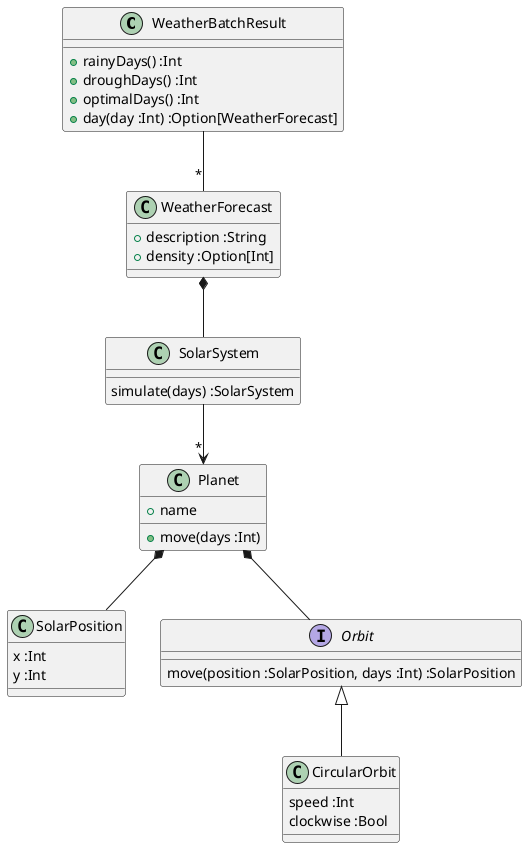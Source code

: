 @startuml


class WeatherBatchResult {
    + rainyDays() :Int
    + droughDays() :Int
    + optimalDays() :Int
    + day(day :Int) :Option[WeatherForecast]
}

class WeatherForecast {
    + description :String
    + density :Option[Int]
}

class SolarSystem {
    simulate(days) :SolarSystem
}

class Planet {
    + name
    + move(days :Int)
}

class SolarPosition {
    x :Int
    y :Int
}

interface Orbit {
    move(position :SolarPosition, days :Int) :SolarPosition
}


class CircularOrbit {
    speed :Int
    clockwise :Bool
}


Orbit <|-- CircularOrbit

WeatherBatchResult -- "*" WeatherForecast
WeatherForecast *-- SolarSystem
Planet *-- SolarPosition
Planet *-- Orbit
SolarSystem --> "*" Planet


@enduml